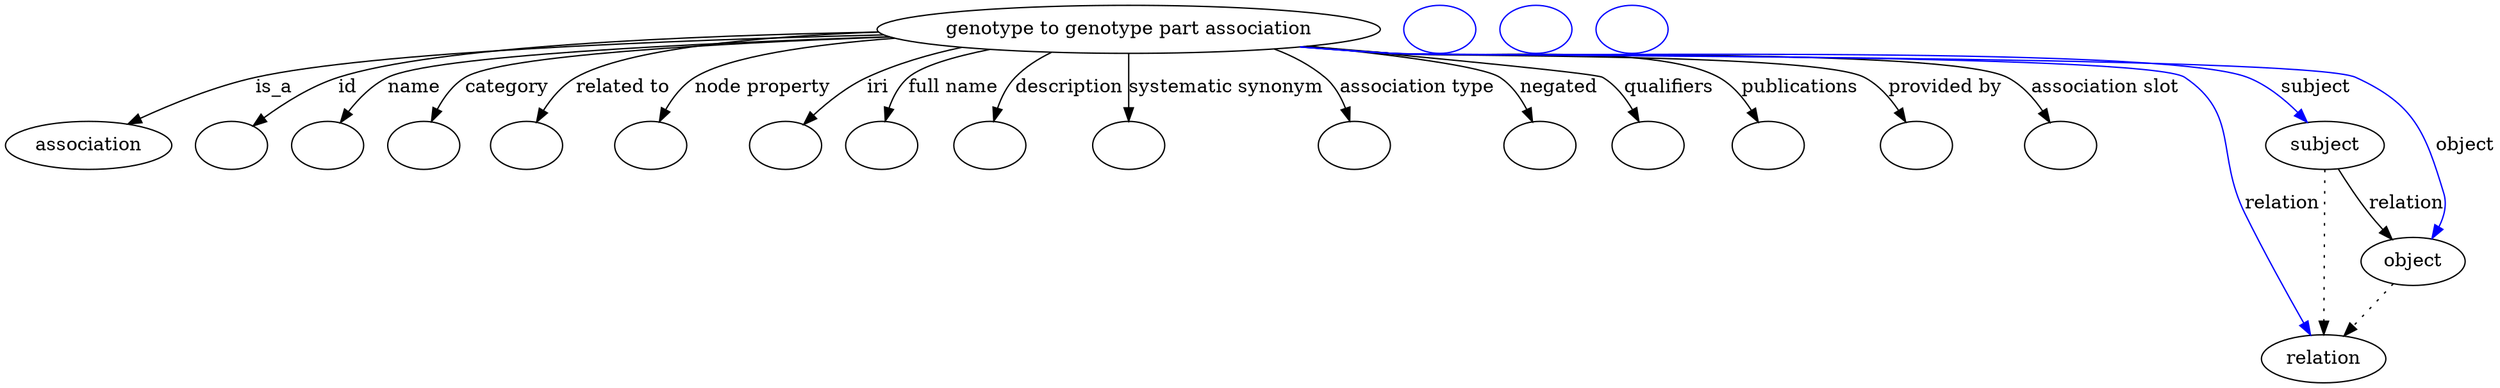digraph {
	graph [bb="0,0,1568.6,281"];
	node [label="\N"];
	"genotype to genotype part association"	 [height=0.5,
		label="genotype to genotype part association",
		pos="730.4,263",
		width=3.9918];
	association	 [height=0.5,
		pos="49.402,177",
		width=1.3723];
	"genotype to genotype part association" -> association	 [label=is_a,
		lp="189.68,220",
		pos="e,78.951,191.51 590.45,258.75 453.09,253.7 253.52,243.77 177.85,227 146.67,220.09 113.09,206.8 88.091,195.65"];
	id	 [color=black,
		height=0.5,
		label="",
		pos="143.4,177",
		width=0.75];
	"genotype to genotype part association" -> id	 [color=black,
		label=id,
		lp="245.85,220",
		pos="e,162.66,190.03 590.04,259.01 468.67,254.4 303.02,245.02 239.51,227 215.1,220.07 189.72,206.56 171.18,195.33",
		style=solid];
	name	 [color=black,
		height=0.5,
		label="",
		pos="215.4,177",
		width=0.75];
	"genotype to genotype part association" -> name	 [color=black,
		label=name,
		lp="294.56,220",
		pos="e,229.98,192.62 597.07,256.28 474.71,249.47 308.14,238.36 279.08,227 263.55,220.93 248.74,209.75 237.32,199.5",
		style=solid];
	category	 [color=black,
		height=0.5,
		label="",
		pos="287.4,177",
		width=0.75];
	"genotype to genotype part association" -> category	 [color=black,
		label=category,
		lp="353.5,220",
		pos="e,296.73,193.97 597.49,256.12 490,249.72 352.77,239.33 329.21,227 318.46,221.38 309.38,211.7 302.46,202.34",
		style=solid];
	"related to"	 [color=black,
		height=0.5,
		label="",
		pos="359.4,177",
		width=0.75];
	"genotype to genotype part association" -> "related to"	 [color=black,
		label="related to",
		lp="422.64,220",
		pos="e,367.34,194.35 603.91,254.32 516.97,247.52 414.07,237.48 395.93,227 386.29,221.44 378.48,212.2 372.59,203.17",
		style=solid];
	"node property"	 [color=black,
		height=0.5,
		label="",
		pos="432.4,177",
		width=0.75];
	"genotype to genotype part association" -> "node property"	 [color=black,
		label="node property",
		lp="505.47,220",
		pos="e,439.76,194.7 600.63,255.21 545.68,249.91 489.12,241.19 466.26,227 457.27,221.42 450.1,212.47 444.72,203.67",
		style=solid];
	iri	 [color=black,
		height=0.5,
		label="",
		pos="504.4,177",
		width=0.75];
	"genotype to genotype part association" -> iri	 [color=black,
		label=iri,
		lp="578.62,220",
		pos="e,520.38,191.84 639.04,248.99 616.5,243.72 592.85,236.59 571.96,227 556.23,219.78 540.57,208.52 528.29,198.5",
		style=solid];
	"full name"	 [color=black,
		height=0.5,
		label="",
		pos="576.4,177",
		width=0.75];
	"genotype to genotype part association" -> "full name"	 [color=black,
		label="full name",
		lp="626.03,220",
		pos="e,580.5,195.08 653.6,247.73 630.13,241.83 608.13,234.66 599.14,227 592.26,221.13 587.35,212.75 583.9,204.51",
		style=solid];
	description	 [color=black,
		height=0.5,
		label="",
		pos="648.4,177",
		width=0.75];
	"genotype to genotype part association" -> description	 [color=black,
		label=description,
		lp="695.51,220",
		pos="e,650.74,195.26 687.27,245.81 678.7,240.8 670.44,234.57 664.19,227 659.04,220.75 655.56,212.8 653.22,205.09",
		style=solid];
	"systematic synonym"	 [color=black,
		height=0.5,
		label="",
		pos="730.4,177",
		width=0.75];
	"genotype to genotype part association" -> "systematic synonym"	 [color=black,
		label="systematic synonym",
		lp="787.37,220",
		pos="e,730.4,195.21 730.4,244.76 730.4,233.36 730.4,218.43 730.4,205.49",
		style=solid];
	"association type"	 [color=black,
		height=0.5,
		label="",
		pos="867.4,177",
		width=0.75];
	"genotype to genotype part association" -> "association type"	 [color=black,
		label="association type",
		lp="901.31,220",
		pos="e,863.48,194.95 810,247.93 822.86,242.85 835.27,236.07 845.4,227 852.03,221.07 856.76,212.76 860.09,204.63",
		style=solid];
	negated	 [color=black,
		height=0.5,
		label="",
		pos="976.4,177",
		width=0.75];
	"genotype to genotype part association" -> negated	 [color=black,
		label=negated,
		lp="985.17,220",
		pos="e,971.55,195 833.19,250.41 885.59,243.23 940.39,234.25 950.4,227 958.12,221.41 963.72,212.84 967.71,204.37",
		style=solid];
	qualifiers	 [color=black,
		height=0.5,
		label="",
		pos="1048.4,177",
		width=0.75];
	"genotype to genotype part association" -> qualifiers	 [color=black,
		label=qualifiers,
		lp="1053.5,220",
		pos="e,1040.3,194.27 834.96,250.56 913.22,241.09 1007.5,229.31 1011.4,227 1021,221.34 1028.9,212.09 1034.9,203.07",
		style=solid];
	publications	 [color=black,
		height=0.5,
		label="",
		pos="1122.4,177",
		width=0.75];
	"genotype to genotype part association" -> publications	 [color=black,
		label=publications,
		lp="1133.6,220",
		pos="e,1113.7,194.44 833.65,250.46 850.27,248.56 867.31,246.67 883.4,245 927.79,240.39 1044.2,248.36 1083.4,227 1093.5,221.49 1101.9,\
212.14 1108.2,203",
		style=solid];
	"provided by"	 [color=black,
		height=0.5,
		label="",
		pos="1213.4,177",
		width=0.75];
	"genotype to genotype part association" -> "provided by"	 [color=black,
		label="provided by",
		lp="1224,220",
		pos="e,1204.1,194.09 831.96,250.26 849.11,248.34 866.75,246.5 883.4,245 947.27,239.25 1114.2,255.89 1171.4,227 1182.3,221.53 1191.4,211.87 \
1198.3,202.49",
		style=solid];
	"association slot"	 [color=black,
		height=0.5,
		label="",
		pos="1303.4,177",
		width=0.75];
	"genotype to genotype part association" -> "association slot"	 [color=black,
		label="association slot",
		lp="1323.4,220",
		pos="e,1294.1,194.16 831.12,250.14 848.53,248.21 866.48,246.4 883.4,245 925.31,241.54 1223.7,245.66 1261.4,227 1272.3,221.61 1281.4,211.96 \
1288.4,202.58",
		style=solid];
	relation	 [height=0.5,
		pos="1462.4,18",
		width=1.031];
	"genotype to genotype part association" -> relation	 [color=blue,
		label=relation,
		lp="1437.8,134",
		pos="e,1455.1,35.959 830.7,250.04 848.24,248.1 866.34,246.32 883.4,245 910.4,242.92 1348,242.21 1370.4,227 1378.5,221.52 1428.5,101.01 \
1451.2,45.521",
		style=solid];
	subject	 [height=0.5,
		pos="1467.4,177",
		width=0.97656];
	"genotype to genotype part association" -> subject	 [color=blue,
		label=subject,
		lp="1459.2,220",
		pos="e,1455.9,194.27 830.28,250.03 847.95,248.09 866.2,246.3 883.4,245 942.71,240.52 1364,250.96 1418.4,227 1430.6,221.65 1441.3,211.74 \
1449.6,202.15",
		style=solid];
	object	 [height=0.5,
		pos="1522.4,91",
		width=0.88096];
	"genotype to genotype part association" -> object	 [color=blue,
		label=object,
		lp="1551.5,177",
		pos="e,1533.4,108.36 830.28,249.98 847.95,248.04 866.2,246.27 883.4,245 949.92,240.1 1423.1,255.47 1483.4,227 1524.6,207.53 1528.6,185.31 \
1539.4,141 1541.3,133.32 1540,125.14 1537.4,117.67",
		style=solid];
	"genotype to genotype part association relation"	 [color=blue,
		height=0.5,
		label="",
		pos="919.4,263",
		width=0.75];
	subject -> relation	 [pos="e,1463,36.027 1466.8,158.76 1466,131.21 1464.3,78.735 1463.3,46.223",
		style=dotted];
	subject -> object	 [label=relation,
		lp="1518.8,134",
		pos="e,1510,107.63 1477,159.64 1482.6,149.91 1489.8,137.63 1496.6,127 1499,123.37 1501.6,119.6 1504.1,115.92"];
	"genotype to genotype part association subject"	 [color=blue,
		height=0.5,
		label="",
		pos="991.4,263",
		width=0.75];
	object -> relation	 [pos="e,1476.2,34.752 1508.8,74.435 1501.1,65.075 1491.3,53.191 1482.7,42.745",
		style=dotted];
	"genotype to genotype part association object"	 [color=blue,
		height=0.5,
		label="",
		pos="1063.4,263",
		width=0.75];
}
